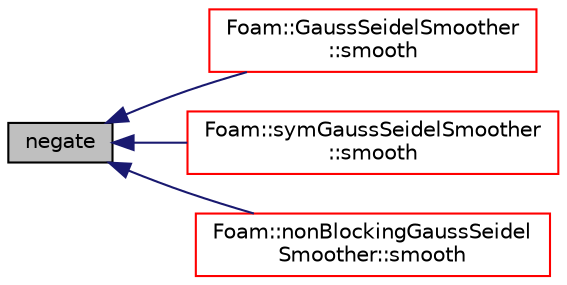 digraph "negate"
{
  bgcolor="transparent";
  edge [fontname="Helvetica",fontsize="10",labelfontname="Helvetica",labelfontsize="10"];
  node [fontname="Helvetica",fontsize="10",shape=record];
  rankdir="LR";
  Node27 [label="negate",height=0.2,width=0.4,color="black", fillcolor="grey75", style="filled", fontcolor="black"];
  Node27 -> Node28 [dir="back",color="midnightblue",fontsize="10",style="solid",fontname="Helvetica"];
  Node28 [label="Foam::GaussSeidelSmoother\l::smooth",height=0.2,width=0.4,color="red",URL="$a27989.html#a8622cba882900a35ce041c544a6134c0",tooltip="Smooth for the given number of sweeps. "];
  Node27 -> Node30 [dir="back",color="midnightblue",fontsize="10",style="solid",fontname="Helvetica"];
  Node30 [label="Foam::symGaussSeidelSmoother\l::smooth",height=0.2,width=0.4,color="red",URL="$a27997.html#a8622cba882900a35ce041c544a6134c0",tooltip="Smooth for the given number of sweeps. "];
  Node27 -> Node32 [dir="back",color="midnightblue",fontsize="10",style="solid",fontname="Helvetica"];
  Node32 [label="Foam::nonBlockingGaussSeidel\lSmoother::smooth",height=0.2,width=0.4,color="red",URL="$a27993.html#a84def9b216d3c88d8c9d2e410aa7ff04",tooltip="Smooth for the given number of sweeps. "];
}
